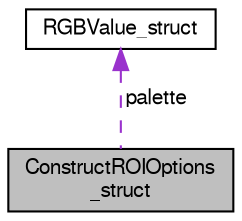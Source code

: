 digraph "ConstructROIOptions_struct"
{
  bgcolor="transparent";
  edge [fontname="FreeSans",fontsize="10",labelfontname="FreeSans",labelfontsize="10"];
  node [fontname="FreeSans",fontsize="10",shape=record];
  Node1 [label="ConstructROIOptions\l_struct",height=0.2,width=0.4,color="black", fillcolor="grey75", style="filled" fontcolor="black"];
  Node2 -> Node1 [dir="back",color="darkorchid3",fontsize="10",style="dashed",label=" palette" ,fontname="FreeSans"];
  Node2 [label="RGBValue_struct",height=0.2,width=0.4,color="black",URL="$struct_r_g_b_value__struct.html"];
}
